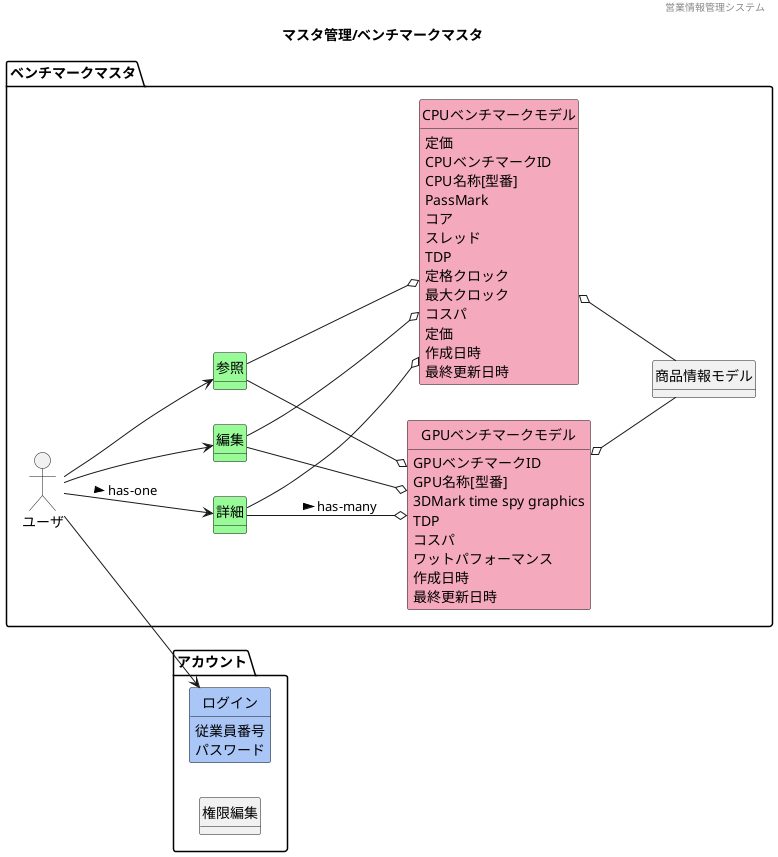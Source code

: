 @startuml images/マスタ管理/ベンチマークマスタ
' ヘッダー
header 営業情報管理システム
' タイトル
title マスタ管理/ベンチマークマスタ
' 
hide circle
' 
hide method
left to right direction

package "アカウント"{
    class "ログイン" #A9C6F6
    class "権限編集"
}

package "ベンチマークマスタ" {
    'ユーザや外部システム
    mix_actor "ユーザ"
    class "詳細" #98fb98
    class "編集" #98fb98
    class "参照" #98fb98
    class "GPUベンチマークモデル" #F5A9BC 
    class "CPUベンチマークモデル" #F5A9BC 
    class "商品情報モデル"
    }

    'モデル同士の関係
    ユーザ --> 参照
    ユーザ --> 編集
    ユーザ --> 詳細 : > has-one
    ユーザ --> ログイン
    参照 --o GPUベンチマークモデル
    編集 --o GPUベンチマークモデル
    詳細 --o GPUベンチマークモデル : > has-many
    参照 --o CPUベンチマークモデル
    編集 --o CPUベンチマークモデル
    詳細 --o CPUベンチマークモデル
    GPUベンチマークモデル o-- 商品情報モデル
    CPUベンチマークモデル o-- 商品情報モデル

    'ドメインクラスの属性
    GPUベンチマークモデル : GPUベンチマークID
    GPUベンチマークモデル : GPU名称[型番]
    GPUベンチマークモデル : 3DMark time spy graphics
    GPUベンチマークモデル : TDP
    GPUベンチマークモデル : コスパ
    GPUベンチマークモデル : ワットパフォーマンス
    CPUベンチマークモデル : 定価
    GPUベンチマークモデル : 作成日時
    GPUベンチマークモデル : 最終更新日時

    CPUベンチマークモデル : CPUベンチマークID
    CPUベンチマークモデル : CPU名称[型番]
    CPUベンチマークモデル : PassMark
    CPUベンチマークモデル : コア
    CPUベンチマークモデル : スレッド
    CPUベンチマークモデル : TDP
    CPUベンチマークモデル : 定格クロック
    CPUベンチマークモデル : 最大クロック
    CPUベンチマークモデル : コスパ
    CPUベンチマークモデル : 定価
    CPUベンチマークモデル : 作成日時
    CPUベンチマークモデル : 最終更新日時
    ' 商品情報モデル : ER図の変更点待ち
    ログイン : 従業員番号
    ログイン : パスワード




@enduml